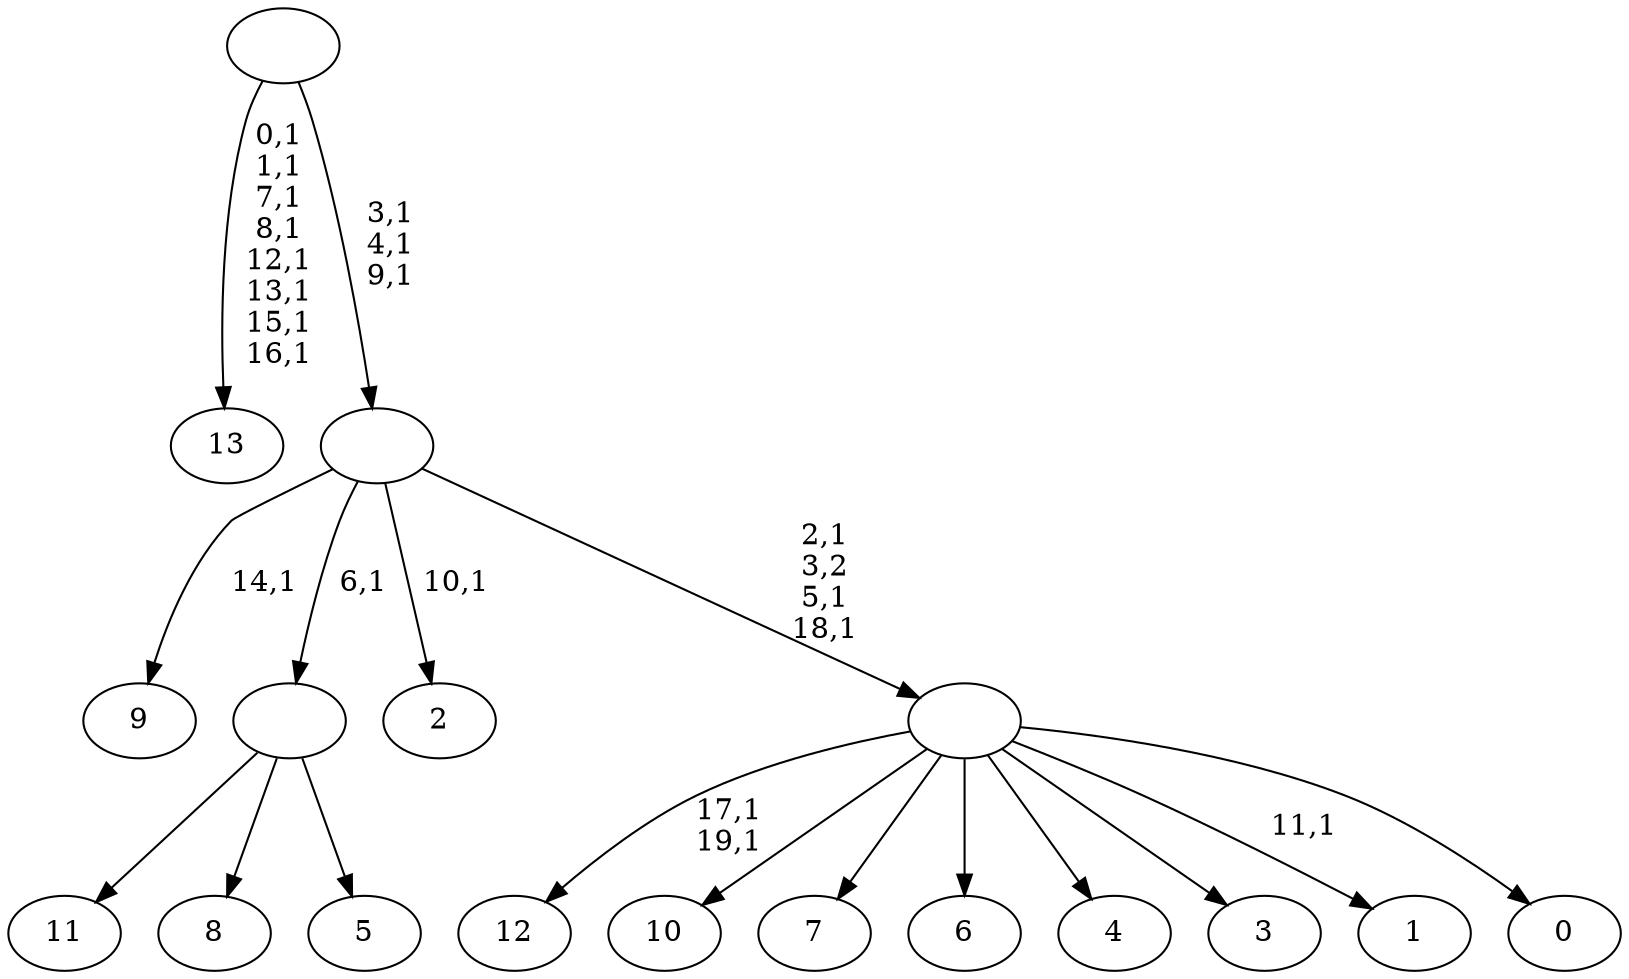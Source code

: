 digraph T {
	34 [label="13"]
	25 [label="12"]
	22 [label="11"]
	21 [label="10"]
	20 [label="9"]
	18 [label="8"]
	17 [label="7"]
	16 [label="6"]
	15 [label="5"]
	14 [label=""]
	13 [label="4"]
	12 [label="3"]
	11 [label="2"]
	9 [label="1"]
	7 [label="0"]
	6 [label=""]
	3 [label=""]
	0 [label=""]
	14 -> 22 [label=""]
	14 -> 18 [label=""]
	14 -> 15 [label=""]
	6 -> 9 [label="11,1"]
	6 -> 25 [label="17,1\n19,1"]
	6 -> 21 [label=""]
	6 -> 17 [label=""]
	6 -> 16 [label=""]
	6 -> 13 [label=""]
	6 -> 12 [label=""]
	6 -> 7 [label=""]
	3 -> 6 [label="2,1\n3,2\n5,1\n18,1"]
	3 -> 11 [label="10,1"]
	3 -> 20 [label="14,1"]
	3 -> 14 [label="6,1"]
	0 -> 3 [label="3,1\n4,1\n9,1"]
	0 -> 34 [label="0,1\n1,1\n7,1\n8,1\n12,1\n13,1\n15,1\n16,1"]
}

